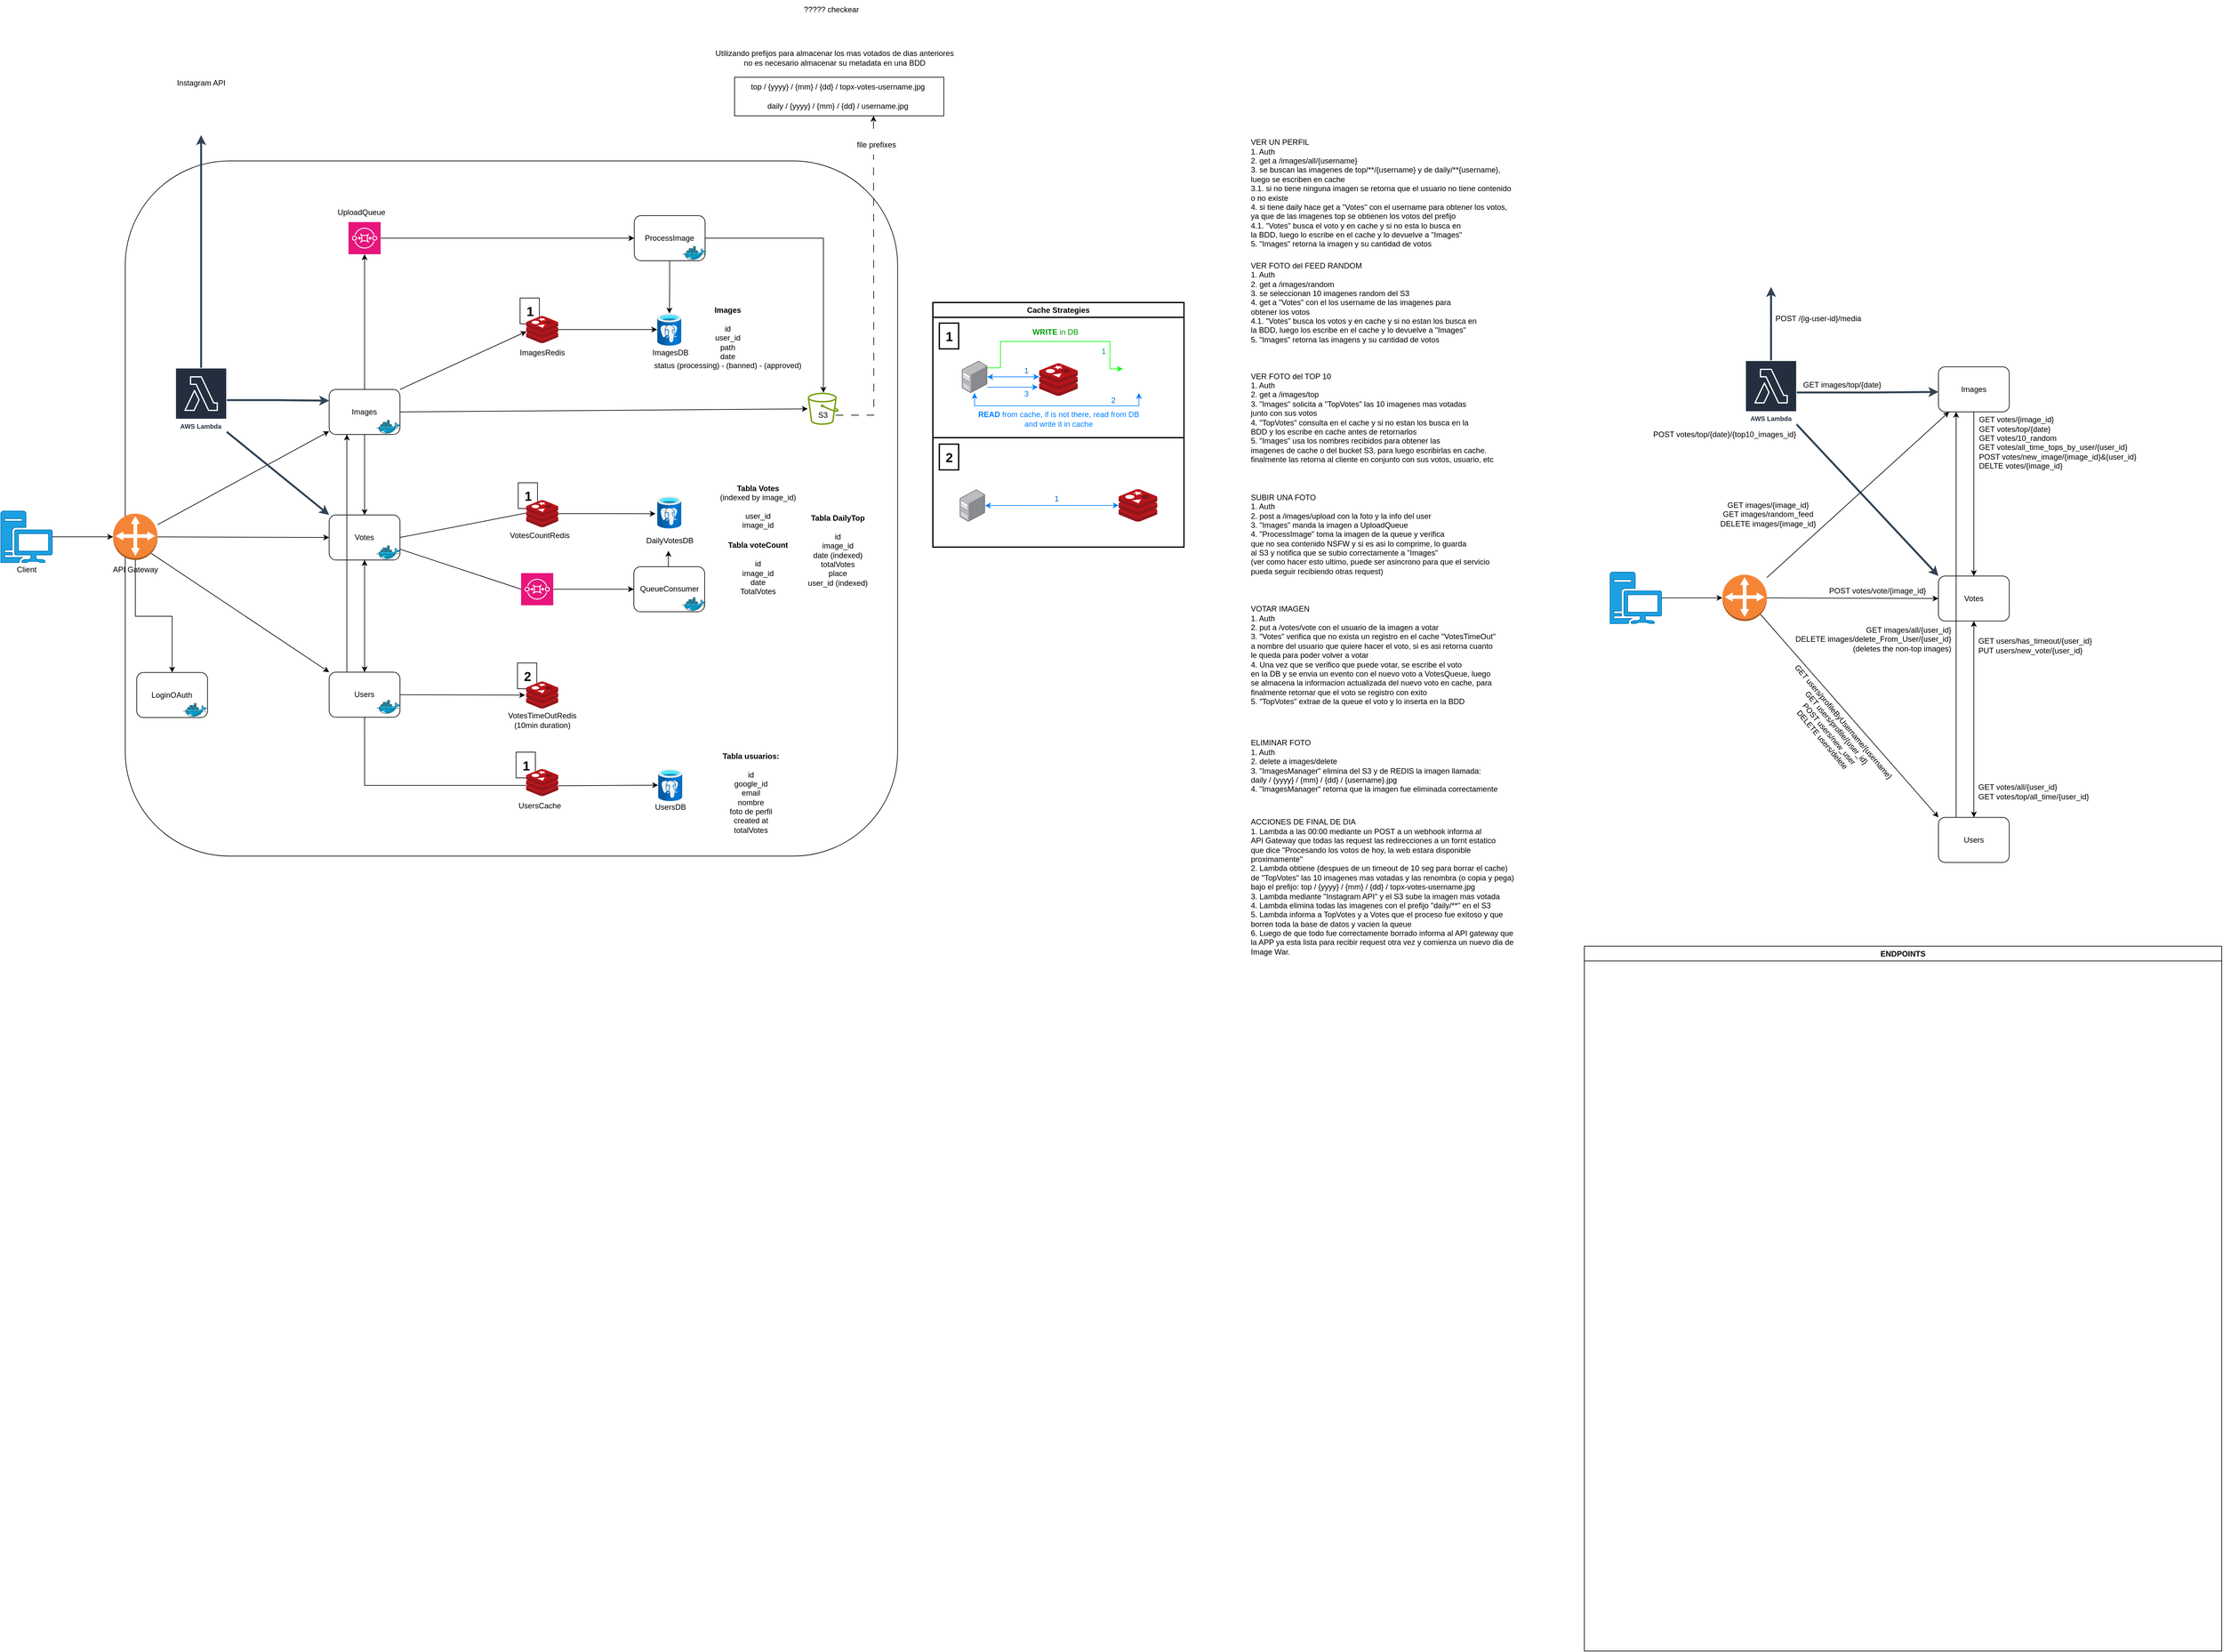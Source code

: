 <mxfile version="24.4.8" type="device">
  <diagram name="Page-1" id="ggSMP1JoKQovZguKXl3D">
    <mxGraphModel dx="819" dy="-4" grid="1" gridSize="10" guides="1" tooltips="1" connect="1" arrows="1" fold="1" page="1" pageScale="1" pageWidth="850" pageHeight="1100" math="0" shadow="0">
      <root>
        <mxCell id="0" />
        <mxCell id="1" parent="0" />
        <mxCell id="98j4bOGvcd0N3YnuUDQp-73" style="rounded=0;orthogonalLoop=1;jettySize=auto;html=1;entryX=0;entryY=0;entryDx=0;entryDy=0;exitX=0.983;exitY=0.984;exitDx=0;exitDy=0;exitPerimeter=0;strokeWidth=3;fillColor=#647687;strokeColor=#314354;" edge="1" parent="1" source="98j4bOGvcd0N3YnuUDQp-74" target="98j4bOGvcd0N3YnuUDQp-57">
          <mxGeometry relative="1" as="geometry">
            <mxPoint x="3220" y="1995.92" as="targetPoint" />
          </mxGeometry>
        </mxCell>
        <mxCell id="07_yBgt8VmV_d8LY8eXb-182" value="" style="rounded=1;whiteSpace=wrap;html=1;fillColor=none;" parent="1" vertex="1">
          <mxGeometry x="403.54" y="1460" width="1199.72" height="1080" as="geometry" />
        </mxCell>
        <mxCell id="07_yBgt8VmV_d8LY8eXb-349" value="" style="rounded=0;whiteSpace=wrap;html=1;fillColor=none;" parent="1" vertex="1">
          <mxGeometry x="1350" y="1330" width="325" height="60" as="geometry" />
        </mxCell>
        <mxCell id="BmIA7eFD9GzglaFPHy65-6" value="SUBIR UNA FOTO&lt;div&gt;1. Auth&lt;/div&gt;&lt;div&gt;2. post a /images/upload con la foto y la info del user&lt;/div&gt;&lt;div&gt;3. &quot;Images&quot; manda la imagen a UploadQueue&lt;/div&gt;&lt;div&gt;4. &quot;ProcessImage&quot; toma la imagen de la queue y verifica&lt;/div&gt;&lt;div&gt;que no sea contenido NSFW y si es asi lo comprime, lo guarda&lt;/div&gt;&lt;div&gt;al S3 y notifica que se subio correctamente a &quot;Images&quot;&lt;/div&gt;&lt;div&gt;(ver como hacer esto ultimo, puede ser asincrono para que el servicio&lt;/div&gt;&lt;div&gt;pueda seguir recibiendo otras request)&lt;/div&gt;" style="text;html=1;align=left;verticalAlign=middle;resizable=0;points=[];autosize=1;strokeColor=none;fillColor=none;" parent="1" vertex="1">
          <mxGeometry x="2150" y="1970" width="390" height="140" as="geometry" />
        </mxCell>
        <mxCell id="BmIA7eFD9GzglaFPHy65-7" value="VER FOTO del TOP 10&lt;div&gt;1. Auth&lt;/div&gt;&lt;div&gt;2. get a /images/top&lt;/div&gt;&lt;div&gt;3. &quot;Images&quot; solicita a &quot;TopVotes&quot; las 10&amp;nbsp;&lt;span style=&quot;background-color: initial;&quot;&gt;imagenes mas&amp;nbsp;&lt;/span&gt;&lt;span style=&quot;background-color: initial;&quot;&gt;votadas&lt;/span&gt;&lt;/div&gt;&lt;div&gt;&lt;span style=&quot;background-color: initial;&quot;&gt;junto con sus votos&lt;/span&gt;&lt;/div&gt;&lt;div&gt;4. &quot;TopVotes&quot; consulta en el cache y si no estan los busca en la&lt;/div&gt;&lt;div&gt;&lt;span style=&quot;background-color: initial;&quot;&gt;BDD y los escribe en cache antes de retornarlos&lt;/span&gt;&lt;/div&gt;&lt;div&gt;&lt;span style=&quot;background-color: initial;&quot;&gt;5. &quot;Images&quot; usa los nombres recibidos para obtener las&lt;/span&gt;&lt;/div&gt;&lt;div&gt;imagenes de cache o del bucket S3, para luego escribirlas en cache.&lt;/div&gt;&lt;div&gt;finalmente las retorna al&amp;nbsp;&lt;span style=&quot;background-color: initial;&quot;&gt;cliente en conjunto con sus votos, usuario, etc&lt;/span&gt;&lt;/div&gt;" style="text;html=1;align=left;verticalAlign=middle;resizable=0;points=[];autosize=1;strokeColor=none;fillColor=none;" parent="1" vertex="1">
          <mxGeometry x="2150" y="1778.66" width="400" height="160" as="geometry" />
        </mxCell>
        <mxCell id="BmIA7eFD9GzglaFPHy65-12" value="ELIMINAR FOTO&lt;div&gt;1. Auth&lt;/div&gt;&lt;div&gt;2. delete a images/delete&lt;/div&gt;&lt;div&gt;3. &quot;ImagesManager&quot; elimina del S3 y de REDIS la imagen llamada:&lt;/div&gt;&lt;div&gt;daily / {yyyy} / {mm} / {dd} / {username}.jpg&lt;/div&gt;&lt;div&gt;4. &quot;ImagesManager&quot; retorna que la imagen fue eliminada correctamente&lt;/div&gt;" style="text;html=1;align=left;verticalAlign=middle;resizable=0;points=[];autosize=1;strokeColor=none;fillColor=none;" parent="1" vertex="1">
          <mxGeometry x="2150" y="2350" width="410" height="100" as="geometry" />
        </mxCell>
        <mxCell id="BmIA7eFD9GzglaFPHy65-13" value="ACCIONES DE FINAL DE DIA&lt;div&gt;&lt;div&gt;1. Lambda a las 00:00 mediante un POST a un webhook informa al&amp;nbsp;&lt;/div&gt;&lt;div&gt;API Gateway&amp;nbsp;&lt;span style=&quot;background-color: initial;&quot;&gt;que todas las request las redirecciones a un fornt estatico&amp;nbsp;&lt;/span&gt;&lt;/div&gt;&lt;div&gt;&lt;span style=&quot;background-color: initial;&quot;&gt;que dice&amp;nbsp;&lt;/span&gt;&lt;span style=&quot;background-color: initial;&quot;&gt;&quot;Procesando los votos de hoy, la web estara disponible&amp;nbsp;&lt;/span&gt;&lt;/div&gt;&lt;div&gt;&lt;span style=&quot;background-color: initial;&quot;&gt;proximamente&quot;&amp;nbsp;&lt;/span&gt;&lt;/div&gt;&lt;/div&gt;&lt;div&gt;2. Lambda obtiene (despues de un timeout de 10 seg para borrar el cache)&amp;nbsp;&lt;/div&gt;&lt;div&gt;de &quot;TopVotes&quot; las 10 imagenes mas votadas y las renombra (o copia y pega)&lt;/div&gt;&lt;div&gt;bajo el prefijo:&amp;nbsp;&lt;span style=&quot;text-align: center; background-color: initial;&quot;&gt;top / {yyyy} / {mm} / {dd} / topx-votes-username.jpg&lt;/span&gt;&lt;/div&gt;&lt;div&gt;&lt;span style=&quot;text-align: center; background-color: initial;&quot;&gt;3. Lambda mediante &quot;Instagram API&quot; y el S3 sube la imagen mas votada&lt;/span&gt;&lt;/div&gt;&lt;div&gt;&lt;span style=&quot;text-align: center; background-color: initial;&quot;&gt;4. Lambda elimina todas las imagenes con el prefijo &quot;daily/**&quot; en el S3&lt;/span&gt;&lt;/div&gt;&lt;div&gt;&lt;span style=&quot;text-align: center; background-color: initial;&quot;&gt;5. Lambda informa a TopVotes y a Votes que el proceso fue exitoso y que&amp;nbsp;&lt;/span&gt;&lt;/div&gt;&lt;div&gt;&lt;span style=&quot;text-align: center; background-color: initial;&quot;&gt;borren&amp;nbsp;&lt;/span&gt;&lt;span style=&quot;background-color: initial; text-align: center;&quot;&gt;toda la base de datos y vacien la queue&lt;/span&gt;&lt;/div&gt;&lt;div&gt;6. Luego de que todo fue correctamente borrado informa al API gateway que&amp;nbsp;&lt;/div&gt;&lt;div&gt;la APP ya esta lista para recibir request&amp;nbsp;&lt;span style=&quot;background-color: initial;&quot;&gt;otra vez y comienza un nuevo dia de&amp;nbsp;&lt;/span&gt;&lt;/div&gt;&lt;div&gt;&lt;span style=&quot;background-color: initial;&quot;&gt;Image War.&lt;/span&gt;&lt;/div&gt;&lt;div&gt;&lt;div&gt;&lt;br&gt;&lt;/div&gt;&lt;/div&gt;" style="text;html=1;align=left;verticalAlign=middle;resizable=0;points=[];autosize=1;strokeColor=none;fillColor=none;" parent="1" vertex="1">
          <mxGeometry x="2150" y="2475" width="430" height="240" as="geometry" />
        </mxCell>
        <mxCell id="BmIA7eFD9GzglaFPHy65-14" value="VOTAR IMAGEN&lt;div&gt;1. Auth&lt;/div&gt;&lt;div&gt;2. put a /votes/vote con el usuario de la imagen a votar&lt;/div&gt;&lt;div&gt;3. &quot;Votes&quot; verifica que no exista un registro&amp;nbsp;&lt;span style=&quot;background-color: initial;&quot;&gt;en el cache &quot;VotesTimeOut&quot;&amp;nbsp;&lt;/span&gt;&lt;/div&gt;&lt;div&gt;&lt;span style=&quot;background-color: initial;&quot;&gt;a nombre del usuario que&amp;nbsp;&lt;/span&gt;&lt;span style=&quot;background-color: initial;&quot;&gt;quiere hacer el voto, si es asi retorna cuanto&amp;nbsp;&lt;/span&gt;&lt;/div&gt;&lt;div&gt;&lt;span style=&quot;background-color: initial;&quot;&gt;le queda&amp;nbsp;&lt;/span&gt;&lt;span style=&quot;background-color: initial;&quot;&gt;para poder volver a votar&lt;/span&gt;&lt;/div&gt;&lt;div&gt;4. Una vez que se verifico que puede votar, se escribe el voto&lt;/div&gt;&lt;div&gt;en la DB y se envia un evento con el nuevo voto a VotesQueue, luego&amp;nbsp;&lt;/div&gt;&lt;div&gt;se almacena la informacion actualizada del nuevo voto en cache, para&amp;nbsp;&lt;/div&gt;&lt;div&gt;&lt;span style=&quot;background-color: initial;&quot;&gt;finalmente retornar que el voto se registro con exito&lt;/span&gt;&lt;/div&gt;&lt;div&gt;5. &quot;TopVotes&quot; extrae de la queue el voto y lo inserta en la BDD&lt;/div&gt;&lt;div&gt;&lt;br&gt;&lt;/div&gt;" style="text;html=1;align=left;verticalAlign=middle;resizable=0;points=[];autosize=1;strokeColor=none;fillColor=none;" parent="1" vertex="1">
          <mxGeometry x="2150" y="2140" width="410" height="190" as="geometry" />
        </mxCell>
        <mxCell id="07_yBgt8VmV_d8LY8eXb-183" value="" style="sketch=0;aspect=fixed;pointerEvents=1;shadow=0;dashed=0;html=1;strokeColor=#006EAF;labelPosition=center;verticalLabelPosition=bottom;verticalAlign=top;align=center;fillColor=#1ba1e2;shape=mxgraph.mscae.enterprise.workstation_client;fontColor=#ffffff;" parent="1" vertex="1">
          <mxGeometry x="210.28" y="2004" width="80" height="80" as="geometry" />
        </mxCell>
        <mxCell id="07_yBgt8VmV_d8LY8eXb-185" style="rounded=0;orthogonalLoop=1;jettySize=auto;html=1;entryX=0;entryY=0.5;entryDx=0;entryDy=0;" parent="1" source="07_yBgt8VmV_d8LY8eXb-244" target="07_yBgt8VmV_d8LY8eXb-217" edge="1">
          <mxGeometry relative="1" as="geometry" />
        </mxCell>
        <mxCell id="07_yBgt8VmV_d8LY8eXb-187" value="API Gateway" style="text;html=1;align=center;verticalAlign=middle;resizable=0;points=[];autosize=1;strokeColor=none;fillColor=none;" parent="1" vertex="1">
          <mxGeometry x="374.24" y="2080" width="90" height="30" as="geometry" />
        </mxCell>
        <mxCell id="07_yBgt8VmV_d8LY8eXb-188" style="edgeStyle=orthogonalEdgeStyle;rounded=0;orthogonalLoop=1;jettySize=auto;html=1;entryX=0;entryY=0.5;entryDx=0;entryDy=0;entryPerimeter=0;" parent="1" source="07_yBgt8VmV_d8LY8eXb-183" target="07_yBgt8VmV_d8LY8eXb-244" edge="1">
          <mxGeometry relative="1" as="geometry" />
        </mxCell>
        <mxCell id="07_yBgt8VmV_d8LY8eXb-189" style="edgeStyle=none;rounded=0;orthogonalLoop=1;jettySize=auto;html=1;exitX=1;exitY=0.5;exitDx=0;exitDy=0;exitPerimeter=0;entryX=0;entryY=0.5;entryDx=0;entryDy=0;" parent="1" source="07_yBgt8VmV_d8LY8eXb-205" target="07_yBgt8VmV_d8LY8eXb-211" edge="1">
          <mxGeometry relative="1" as="geometry">
            <mxPoint x="947.28" y="1705" as="targetPoint" />
            <mxPoint x="858.852" y="1680" as="sourcePoint" />
          </mxGeometry>
        </mxCell>
        <mxCell id="07_yBgt8VmV_d8LY8eXb-190" style="edgeStyle=none;rounded=0;orthogonalLoop=1;jettySize=auto;html=1;exitX=0.5;exitY=0;exitDx=0;exitDy=0;entryX=0.5;entryY=1;entryDx=0;entryDy=0;entryPerimeter=0;" parent="1" source="07_yBgt8VmV_d8LY8eXb-219" edge="1" target="07_yBgt8VmV_d8LY8eXb-205">
          <mxGeometry relative="1" as="geometry">
            <mxPoint x="775.56" y="1730" as="targetPoint" />
            <mxPoint x="775.56" y="1800" as="sourcePoint" />
          </mxGeometry>
        </mxCell>
        <mxCell id="07_yBgt8VmV_d8LY8eXb-191" value="" style="sketch=0;outlineConnect=0;fontColor=#232F3E;gradientColor=none;fillColor=#7AA116;strokeColor=none;dashed=0;verticalLabelPosition=bottom;verticalAlign=top;align=center;html=1;fontSize=12;fontStyle=0;aspect=fixed;pointerEvents=1;shape=mxgraph.aws4.bucket;strokeWidth=3;" parent="1" vertex="1">
          <mxGeometry x="1463.61" y="1820" width="48.08" height="50" as="geometry" />
        </mxCell>
        <mxCell id="07_yBgt8VmV_d8LY8eXb-339" style="edgeStyle=orthogonalEdgeStyle;rounded=0;orthogonalLoop=1;jettySize=auto;html=1;dashed=1;dashPattern=12 12;" parent="1" source="07_yBgt8VmV_d8LY8eXb-192" edge="1">
          <mxGeometry relative="1" as="geometry">
            <mxPoint x="1565.8" y="1390" as="targetPoint" />
          </mxGeometry>
        </mxCell>
        <mxCell id="07_yBgt8VmV_d8LY8eXb-192" value="S3" style="text;html=1;align=center;verticalAlign=middle;resizable=0;points=[];autosize=1;strokeColor=none;fillColor=none;" parent="1" vertex="1">
          <mxGeometry x="1467.12" y="1840" width="40" height="30" as="geometry" />
        </mxCell>
        <mxCell id="07_yBgt8VmV_d8LY8eXb-193" value="DailyVotesDB" style="text;html=1;align=center;verticalAlign=middle;resizable=0;points=[];autosize=1;strokeColor=none;fillColor=none;" parent="1" vertex="1">
          <mxGeometry x="1198.53" y="2035" width="100" height="30" as="geometry" />
        </mxCell>
        <mxCell id="07_yBgt8VmV_d8LY8eXb-194" style="rounded=0;orthogonalLoop=1;jettySize=auto;html=1;entryX=-0.004;entryY=0.48;entryDx=0;entryDy=0;entryPerimeter=0;exitX=1;exitY=0.5;exitDx=0;exitDy=0;endArrow=none;endFill=0;" parent="1" source="07_yBgt8VmV_d8LY8eXb-217" target="07_yBgt8VmV_d8LY8eXb-204" edge="1">
          <mxGeometry relative="1" as="geometry">
            <mxPoint x="907.28" y="2100" as="targetPoint" />
            <mxPoint x="862.28" y="2055.365" as="sourcePoint" />
          </mxGeometry>
        </mxCell>
        <mxCell id="07_yBgt8VmV_d8LY8eXb-196" value="Client" style="text;html=1;align=center;verticalAlign=middle;resizable=0;points=[];autosize=1;strokeColor=none;fillColor=none;" parent="1" vertex="1">
          <mxGeometry x="225.28" y="2080" width="50" height="30" as="geometry" />
        </mxCell>
        <mxCell id="07_yBgt8VmV_d8LY8eXb-197" style="edgeStyle=orthogonalEdgeStyle;rounded=0;orthogonalLoop=1;jettySize=auto;html=1;exitX=1;exitY=0.5;exitDx=0;exitDy=0;" parent="1" target="07_yBgt8VmV_d8LY8eXb-191" edge="1" source="07_yBgt8VmV_d8LY8eXb-211">
          <mxGeometry relative="1" as="geometry">
            <mxPoint x="1056.72" y="1705" as="sourcePoint" />
            <Array as="points">
              <mxPoint x="1488" y="1580" />
            </Array>
          </mxGeometry>
        </mxCell>
        <mxCell id="07_yBgt8VmV_d8LY8eXb-198" style="edgeStyle=none;rounded=0;orthogonalLoop=1;jettySize=auto;html=1;exitX=0.5;exitY=1;exitDx=0;exitDy=0;entryX=0.5;entryY=0;entryDx=0;entryDy=0;startArrow=none;startFill=0;endArrow=classic;endFill=1;" parent="1" source="07_yBgt8VmV_d8LY8eXb-219" target="07_yBgt8VmV_d8LY8eXb-217" edge="1">
          <mxGeometry relative="1" as="geometry">
            <mxPoint x="775.373" y="1991" as="sourcePoint" />
            <mxPoint x="775.22" y="2021" as="targetPoint" />
          </mxGeometry>
        </mxCell>
        <mxCell id="07_yBgt8VmV_d8LY8eXb-199" style="edgeStyle=none;rounded=0;orthogonalLoop=1;jettySize=auto;html=1;" parent="1" source="07_yBgt8VmV_d8LY8eXb-244" target="07_yBgt8VmV_d8LY8eXb-219" edge="1">
          <mxGeometry relative="1" as="geometry">
            <mxPoint x="680.28" y="1955" as="targetPoint" />
            <mxPoint x="300.28" y="2110" as="sourcePoint" />
          </mxGeometry>
        </mxCell>
        <mxCell id="07_yBgt8VmV_d8LY8eXb-200" style="rounded=0;orthogonalLoop=1;jettySize=auto;html=1;exitX=1;exitY=0.5;exitDx=0;exitDy=0;" parent="1" source="07_yBgt8VmV_d8LY8eXb-219" target="07_yBgt8VmV_d8LY8eXb-191" edge="1">
          <mxGeometry relative="1" as="geometry">
            <mxPoint x="1100" y="1845" as="sourcePoint" />
          </mxGeometry>
        </mxCell>
        <mxCell id="07_yBgt8VmV_d8LY8eXb-203" style="edgeStyle=orthogonalEdgeStyle;rounded=0;orthogonalLoop=1;jettySize=auto;html=1;entryX=-0.067;entryY=0.542;entryDx=0;entryDy=0;entryPerimeter=0;" parent="1" source="07_yBgt8VmV_d8LY8eXb-204" target="07_yBgt8VmV_d8LY8eXb-206" edge="1">
          <mxGeometry relative="1" as="geometry">
            <mxPoint x="1077.28" y="2058" as="targetPoint" />
          </mxGeometry>
        </mxCell>
        <mxCell id="07_yBgt8VmV_d8LY8eXb-205" value="" style="points=[[0,0,0],[0.25,0,0],[0.5,0,0],[0.75,0,0],[1,0,0],[0,1,0],[0.25,1,0],[0.5,1,0],[0.75,1,0],[1,1,0],[0,0.25,0],[0,0.5,0],[0,0.75,0],[1,0.25,0],[1,0.5,0],[1,0.75,0]];outlineConnect=0;fontColor=#232F3E;fillColor=#E7157B;strokeColor=#ffffff;dashed=0;verticalLabelPosition=bottom;verticalAlign=top;align=center;html=1;fontSize=12;fontStyle=0;aspect=fixed;shape=mxgraph.aws4.resourceIcon;resIcon=mxgraph.aws4.sqs;perimeter=rectanglePerimeter;gradientColor=none;fillStyle=auto;labelPadding=0;" parent="1" vertex="1">
          <mxGeometry x="750.28" y="1555" width="50" height="50" as="geometry" />
        </mxCell>
        <mxCell id="07_yBgt8VmV_d8LY8eXb-206" value="" style="image;aspect=fixed;html=1;points=[];align=center;fontSize=12;image=img/lib/azure2/databases/Azure_Database_PostgreSQL_Server.svg;" parent="1" vertex="1">
          <mxGeometry x="1229.78" y="1981" width="37.5" height="50" as="geometry" />
        </mxCell>
        <mxCell id="07_yBgt8VmV_d8LY8eXb-209" value="LoginOAuth" style="rounded=1;whiteSpace=wrap;html=1;verticalAlign=middle;horizontal=1;fontSize=12;labelPosition=center;verticalLabelPosition=middle;align=center;" parent="1" vertex="1">
          <mxGeometry x="421.38" y="2254.77" width="110" height="70" as="geometry" />
        </mxCell>
        <mxCell id="07_yBgt8VmV_d8LY8eXb-210" value="" style="image;sketch=0;aspect=fixed;html=1;points=[];align=center;fontSize=12;image=img/lib/mscae/Docker.svg;clipPath=inset(0% 0% 28.57% 0%);" parent="1" vertex="1">
          <mxGeometry x="492.48" y="2302.09" width="37.8" height="22.68" as="geometry" />
        </mxCell>
        <mxCell id="07_yBgt8VmV_d8LY8eXb-211" value="ProcessImage" style="rounded=1;whiteSpace=wrap;html=1;verticalAlign=middle;horizontal=1;fontSize=12;labelPosition=center;verticalLabelPosition=middle;align=center;" parent="1" vertex="1">
          <mxGeometry x="1194.22" y="1545" width="110" height="70" as="geometry" />
        </mxCell>
        <mxCell id="07_yBgt8VmV_d8LY8eXb-212" value="" style="image;sketch=0;aspect=fixed;html=1;points=[];align=center;fontSize=12;image=img/lib/mscae/Docker.svg;clipPath=inset(0% 0% 28.57% 0%);" parent="1" vertex="1">
          <mxGeometry x="1267.97" y="1592.32" width="37.8" height="22.68" as="geometry" />
        </mxCell>
        <mxCell id="07_yBgt8VmV_d8LY8eXb-213" style="edgeStyle=orthogonalEdgeStyle;rounded=0;orthogonalLoop=1;jettySize=auto;html=1;strokeWidth=3;entryX=0.5;entryY=1;entryDx=0;entryDy=0;fillColor=#647687;strokeColor=#314354;" parent="1" source="07_yBgt8VmV_d8LY8eXb-230" target="07_yBgt8VmV_d8LY8eXb-214" edge="1">
          <mxGeometry relative="1" as="geometry">
            <mxPoint x="775.59" y="2238" as="sourcePoint" />
          </mxGeometry>
        </mxCell>
        <mxCell id="07_yBgt8VmV_d8LY8eXb-214" value="" style="shape=image;verticalLabelPosition=bottom;labelBackgroundColor=default;verticalAlign=top;aspect=fixed;imageAspect=0;image=https://i.pinimg.com/736x/24/37/73/2437730f7e3a5705e205e67fa2cd1020.jpg;clipPath=inset(0% 15.33% 0% 15.33% round 49%);" parent="1" vertex="1">
          <mxGeometry x="488.49" y="1353.9" width="65.78" height="66.1" as="geometry" />
        </mxCell>
        <mxCell id="07_yBgt8VmV_d8LY8eXb-215" value="Instagram API" style="text;html=1;align=center;verticalAlign=middle;resizable=0;points=[];autosize=1;strokeColor=none;fillColor=none;" parent="1" vertex="1">
          <mxGeometry x="471.38" y="1323.9" width="100" height="30" as="geometry" />
        </mxCell>
        <mxCell id="07_yBgt8VmV_d8LY8eXb-216" style="edgeStyle=none;rounded=0;orthogonalLoop=1;jettySize=auto;html=1;endArrow=none;endFill=0;entryX=0;entryY=0.5;entryDx=0;entryDy=0;entryPerimeter=0;" parent="1" source="07_yBgt8VmV_d8LY8eXb-217" target="07_yBgt8VmV_d8LY8eXb-406" edge="1">
          <mxGeometry relative="1" as="geometry">
            <mxPoint x="775.506" y="2150" as="targetPoint" />
          </mxGeometry>
        </mxCell>
        <mxCell id="YyMMzRwWE6KUuYZapjVW-213" style="edgeStyle=orthogonalEdgeStyle;rounded=0;orthogonalLoop=1;jettySize=auto;html=1;exitX=0.5;exitY=1;exitDx=0;exitDy=0;entryX=0.5;entryY=0;entryDx=0;entryDy=0;startArrow=classic;startFill=1;" parent="1" source="07_yBgt8VmV_d8LY8eXb-217" target="07_yBgt8VmV_d8LY8eXb-232" edge="1">
          <mxGeometry relative="1" as="geometry" />
        </mxCell>
        <mxCell id="07_yBgt8VmV_d8LY8eXb-217" value="Votes" style="rounded=1;whiteSpace=wrap;html=1;verticalAlign=middle;horizontal=1;fontSize=12;labelPosition=center;verticalLabelPosition=middle;align=center;" parent="1" vertex="1">
          <mxGeometry x="720.28" y="2010" width="110" height="70" as="geometry" />
        </mxCell>
        <mxCell id="07_yBgt8VmV_d8LY8eXb-218" value="" style="image;sketch=0;aspect=fixed;html=1;points=[];align=center;fontSize=12;image=img/lib/mscae/Docker.svg;clipPath=inset(0% 0% 28.57% 0%);" parent="1" vertex="1">
          <mxGeometry x="792.48" y="2057.32" width="37.8" height="22.68" as="geometry" />
        </mxCell>
        <mxCell id="98j4bOGvcd0N3YnuUDQp-34" style="edgeStyle=orthogonalEdgeStyle;rounded=0;orthogonalLoop=1;jettySize=auto;html=1;exitX=0.25;exitY=1;exitDx=0;exitDy=0;entryX=0.25;entryY=0;entryDx=0;entryDy=0;startArrow=classic;startFill=1;curved=1;endArrow=none;endFill=0;" edge="1" parent="1" source="07_yBgt8VmV_d8LY8eXb-219" target="07_yBgt8VmV_d8LY8eXb-232">
          <mxGeometry relative="1" as="geometry">
            <Array as="points">
              <mxPoint x="748" y="1980" />
              <mxPoint x="748" y="1980" />
            </Array>
          </mxGeometry>
        </mxCell>
        <mxCell id="07_yBgt8VmV_d8LY8eXb-219" value="Images" style="rounded=1;whiteSpace=wrap;html=1;verticalAlign=middle;horizontal=1;fontSize=12;labelPosition=center;verticalLabelPosition=middle;align=center;" parent="1" vertex="1">
          <mxGeometry x="720.28" y="1815" width="110" height="70" as="geometry" />
        </mxCell>
        <mxCell id="07_yBgt8VmV_d8LY8eXb-220" value="" style="image;sketch=0;aspect=fixed;html=1;points=[];align=center;fontSize=12;image=img/lib/mscae/Docker.svg;clipPath=inset(0% 0% 28.57% 0%);" parent="1" vertex="1">
          <mxGeometry x="792.48" y="1862.32" width="37.8" height="22.68" as="geometry" />
        </mxCell>
        <mxCell id="07_yBgt8VmV_d8LY8eXb-221" value="" style="shape=image;verticalLabelPosition=bottom;labelBackgroundColor=default;verticalAlign=top;aspect=fixed;imageAspect=0;image=https://images.ctfassets.net/o7xu9whrs0u9/3uG091zmEoX1cjHjQbPocD/ff3ec81b68d2c338fee0384c8ee37ca2/zipkin-logo.jpg;clipPath=inset(21.67% 28.33% 35.33% 29.67% round 49%);" parent="1" vertex="1">
          <mxGeometry x="403.54" y="2432.27" width="60.7" height="62.15" as="geometry" />
        </mxCell>
        <mxCell id="07_yBgt8VmV_d8LY8eXb-222" value="" style="shape=image;verticalLabelPosition=bottom;labelBackgroundColor=default;verticalAlign=top;aspect=fixed;imageAspect=0;image=https://dvoconsult.com/wp-content/uploads/2019/05/kubernetes-1024x536.jpg;clipPath=inset(9.24% 26.33% 3.5% 25.67% round 44%);" parent="1" vertex="1">
          <mxGeometry x="453.74" y="2480" width="63.07" height="60" as="geometry" />
        </mxCell>
        <mxCell id="07_yBgt8VmV_d8LY8eXb-223" value="&lt;div&gt;VotesCountRedis&lt;/div&gt;" style="text;html=1;align=center;verticalAlign=middle;resizable=0;points=[];autosize=1;strokeColor=none;fillColor=none;" parent="1" vertex="1">
          <mxGeometry x="987.28" y="2027.32" width="120" height="30" as="geometry" />
        </mxCell>
        <mxCell id="07_yBgt8VmV_d8LY8eXb-224" value="ImagesRedis" style="text;html=1;align=center;verticalAlign=middle;resizable=0;points=[];autosize=1;strokeColor=none;fillColor=none;" parent="1" vertex="1">
          <mxGeometry x="1006.16" y="1743.0" width="90" height="30" as="geometry" />
        </mxCell>
        <mxCell id="07_yBgt8VmV_d8LY8eXb-226" value="&lt;div&gt;VotesTimeOutRedis&lt;/div&gt;&lt;div&gt;(10min duration)&lt;/div&gt;" style="text;html=1;align=center;verticalAlign=middle;resizable=0;points=[];autosize=1;strokeColor=none;fillColor=none;" parent="1" vertex="1">
          <mxGeometry x="986.16" y="2308.55" width="130" height="40" as="geometry" />
        </mxCell>
        <mxCell id="07_yBgt8VmV_d8LY8eXb-228" style="rounded=0;orthogonalLoop=1;jettySize=auto;html=1;exitX=1;exitY=0.5;exitDx=0;exitDy=0;entryX=-0.031;entryY=0.504;entryDx=0;entryDy=0;entryPerimeter=0;" parent="1" source="07_yBgt8VmV_d8LY8eXb-232" target="07_yBgt8VmV_d8LY8eXb-225" edge="1">
          <mxGeometry relative="1" as="geometry" />
        </mxCell>
        <mxCell id="98j4bOGvcd0N3YnuUDQp-17" style="rounded=0;orthogonalLoop=1;jettySize=auto;html=1;entryX=0;entryY=0.25;entryDx=0;entryDy=0;strokeWidth=3;edgeStyle=orthogonalEdgeStyle;fillColor=#647687;strokeColor=#314354;" edge="1" parent="1" source="07_yBgt8VmV_d8LY8eXb-230" target="07_yBgt8VmV_d8LY8eXb-219">
          <mxGeometry relative="1" as="geometry" />
        </mxCell>
        <mxCell id="98j4bOGvcd0N3YnuUDQp-48" style="rounded=0;orthogonalLoop=1;jettySize=auto;html=1;entryX=0;entryY=0;entryDx=0;entryDy=0;exitX=0.983;exitY=0.984;exitDx=0;exitDy=0;exitPerimeter=0;strokeWidth=3;fillColor=#647687;strokeColor=#314354;" edge="1" parent="1" source="07_yBgt8VmV_d8LY8eXb-230" target="07_yBgt8VmV_d8LY8eXb-217">
          <mxGeometry relative="1" as="geometry" />
        </mxCell>
        <mxCell id="07_yBgt8VmV_d8LY8eXb-230" value="AWS Lambda" style="sketch=0;outlineConnect=0;fontColor=#232F3E;gradientColor=none;strokeColor=#ffffff;fillColor=#232F3E;dashed=0;verticalLabelPosition=middle;verticalAlign=bottom;align=center;html=1;whiteSpace=wrap;fontSize=10;fontStyle=1;spacing=3;shape=mxgraph.aws4.productIcon;prIcon=mxgraph.aws4.lambda;" parent="1" vertex="1">
          <mxGeometry x="481.38" y="1781.55" width="80" height="100" as="geometry" />
        </mxCell>
        <mxCell id="07_yBgt8VmV_d8LY8eXb-231" style="edgeStyle=orthogonalEdgeStyle;rounded=0;orthogonalLoop=1;jettySize=auto;html=1;exitX=0.5;exitY=1;exitDx=0;exitDy=0;endArrow=none;endFill=0;entryX=0.009;entryY=0.607;entryDx=0;entryDy=0;entryPerimeter=0;" parent="1" source="07_yBgt8VmV_d8LY8eXb-232" target="07_yBgt8VmV_d8LY8eXb-237" edge="1">
          <mxGeometry relative="1" as="geometry" />
        </mxCell>
        <mxCell id="07_yBgt8VmV_d8LY8eXb-232" value="Users" style="rounded=1;whiteSpace=wrap;html=1;verticalAlign=middle;horizontal=1;fontSize=12;labelPosition=center;verticalLabelPosition=middle;align=center;" parent="1" vertex="1">
          <mxGeometry x="720.28" y="2254.27" width="110" height="70" as="geometry" />
        </mxCell>
        <mxCell id="07_yBgt8VmV_d8LY8eXb-233" value="" style="image;aspect=fixed;html=1;points=[];align=center;fontSize=12;image=img/lib/azure2/databases/Azure_Database_PostgreSQL_Server.svg;" parent="1" vertex="1">
          <mxGeometry x="1231.25" y="2404.73" width="37.5" height="50" as="geometry" />
        </mxCell>
        <mxCell id="07_yBgt8VmV_d8LY8eXb-236" style="edgeStyle=none;rounded=0;orthogonalLoop=1;jettySize=auto;html=1;exitX=1.001;exitY=0.621;exitDx=0;exitDy=0;exitPerimeter=0;" parent="1" source="07_yBgt8VmV_d8LY8eXb-237" target="07_yBgt8VmV_d8LY8eXb-233" edge="1">
          <mxGeometry relative="1" as="geometry" />
        </mxCell>
        <mxCell id="07_yBgt8VmV_d8LY8eXb-238" value="UsersCache" style="text;html=1;align=center;verticalAlign=middle;resizable=0;points=[];autosize=1;strokeColor=none;fillColor=none;" parent="1" vertex="1">
          <mxGeometry x="1002.28" y="2446.73" width="90" height="30" as="geometry" />
        </mxCell>
        <mxCell id="07_yBgt8VmV_d8LY8eXb-240" value="" style="image;sketch=0;aspect=fixed;html=1;points=[];align=center;fontSize=12;image=img/lib/mscae/Docker.svg;clipPath=inset(0% 0% 28.57% 0%);" parent="1" vertex="1">
          <mxGeometry x="792.76" y="2297.32" width="37.8" height="22.68" as="geometry" />
        </mxCell>
        <mxCell id="07_yBgt8VmV_d8LY8eXb-241" value="UploadQueue" style="text;html=1;align=center;verticalAlign=middle;resizable=0;points=[];autosize=1;strokeColor=none;fillColor=none;" parent="1" vertex="1">
          <mxGeometry x="720.28" y="1525" width="100" height="30" as="geometry" />
        </mxCell>
        <mxCell id="YyMMzRwWE6KUuYZapjVW-217" style="edgeStyle=orthogonalEdgeStyle;rounded=0;orthogonalLoop=1;jettySize=auto;html=1;exitX=0.5;exitY=1;exitDx=0;exitDy=0;exitPerimeter=0;" parent="1" source="07_yBgt8VmV_d8LY8eXb-244" target="07_yBgt8VmV_d8LY8eXb-209" edge="1">
          <mxGeometry relative="1" as="geometry" />
        </mxCell>
        <mxCell id="98j4bOGvcd0N3YnuUDQp-37" style="rounded=0;orthogonalLoop=1;jettySize=auto;html=1;exitX=0.855;exitY=0.855;exitDx=0;exitDy=0;exitPerimeter=0;entryX=0;entryY=0;entryDx=0;entryDy=0;" edge="1" parent="1" source="07_yBgt8VmV_d8LY8eXb-244" target="07_yBgt8VmV_d8LY8eXb-232">
          <mxGeometry relative="1" as="geometry" />
        </mxCell>
        <mxCell id="07_yBgt8VmV_d8LY8eXb-244" value="" style="outlineConnect=0;dashed=0;verticalLabelPosition=bottom;verticalAlign=top;align=center;html=1;shape=mxgraph.aws3.customer_gateway;fillColor=#F58536;gradientColor=none;" parent="1" vertex="1">
          <mxGeometry x="384.74" y="2008" width="69" height="72" as="geometry" />
        </mxCell>
        <mxCell id="07_yBgt8VmV_d8LY8eXb-246" value="UsersDB&lt;div&gt;&lt;br&gt;&lt;/div&gt;" style="text;html=1;align=center;verticalAlign=middle;resizable=0;points=[];autosize=1;strokeColor=none;fillColor=none;" parent="1" vertex="1">
          <mxGeometry x="1215" y="2450.73" width="70" height="40" as="geometry" />
        </mxCell>
        <mxCell id="07_yBgt8VmV_d8LY8eXb-340" value="daily / {yyyy} / {mm} / {dd} / username.jpg" style="text;html=1;align=center;verticalAlign=middle;resizable=0;points=[];autosize=1;strokeColor=none;fillColor=none;" parent="1" vertex="1">
          <mxGeometry x="1390" y="1360" width="240" height="30" as="geometry" />
        </mxCell>
        <mxCell id="07_yBgt8VmV_d8LY8eXb-341" value="top / {yyyy} / {mm} / {dd} / topx-votes-username.jpg" style="text;html=1;align=center;verticalAlign=middle;resizable=0;points=[];autosize=1;strokeColor=none;fillColor=none;" parent="1" vertex="1">
          <mxGeometry x="1365" y="1330" width="290" height="30" as="geometry" />
        </mxCell>
        <mxCell id="07_yBgt8VmV_d8LY8eXb-347" value="file prefixes" style="text;html=1;align=center;verticalAlign=middle;resizable=0;points=[];autosize=1;strokeColor=none;fillColor=default;" parent="1" vertex="1">
          <mxGeometry x="1530.0" y="1420" width="80" height="30" as="geometry" />
        </mxCell>
        <mxCell id="07_yBgt8VmV_d8LY8eXb-348" value="Utilizando prefijos para almacenar los mas votados de dias anteriores&lt;div&gt;no es necesario almacenar su metadata en una BDD&lt;/div&gt;" style="text;html=1;align=center;verticalAlign=middle;resizable=0;points=[];autosize=1;strokeColor=none;fillColor=none;" parent="1" vertex="1">
          <mxGeometry x="1310" y="1280" width="390" height="40" as="geometry" />
        </mxCell>
        <mxCell id="07_yBgt8VmV_d8LY8eXb-359" value="&lt;b&gt;&lt;font style=&quot;font-size: 20px;&quot;&gt;1&lt;/font&gt;&lt;/b&gt;" style="text;html=1;align=center;verticalAlign=middle;resizable=0;points=[];autosize=1;strokeColor=default;fillColor=none;" parent="1" vertex="1">
          <mxGeometry x="1016.81" y="1673" width="30" height="40" as="geometry" />
        </mxCell>
        <mxCell id="07_yBgt8VmV_d8LY8eXb-363" value="&lt;b&gt;&lt;font style=&quot;font-size: 20px;&quot;&gt;1&lt;/font&gt;&lt;/b&gt;" style="text;html=1;align=center;verticalAlign=middle;resizable=0;points=[];autosize=1;strokeColor=default;fillColor=none;" parent="1" vertex="1">
          <mxGeometry x="1013.9" y="1960.0" width="30" height="40" as="geometry" />
        </mxCell>
        <mxCell id="07_yBgt8VmV_d8LY8eXb-365" style="edgeStyle=orthogonalEdgeStyle;rounded=0;orthogonalLoop=1;jettySize=auto;html=1;strokeColor=#007FFF;startArrow=classic;startFill=1;endArrow=classic;endFill=1;" parent="1" source="07_yBgt8VmV_d8LY8eXb-366" target="07_yBgt8VmV_d8LY8eXb-369" edge="1">
          <mxGeometry relative="1" as="geometry">
            <Array as="points">
              <mxPoint x="1803.08" y="1795.55" />
              <mxPoint x="1803.08" y="1795.55" />
            </Array>
          </mxGeometry>
        </mxCell>
        <mxCell id="07_yBgt8VmV_d8LY8eXb-366" value="" style="image;sketch=0;aspect=fixed;html=1;points=[];align=center;fontSize=12;image=img/lib/mscae/Cache_Redis_Product.svg;" parent="1" vertex="1">
          <mxGeometry x="1823.08" y="1774.55" width="60" height="50.4" as="geometry" />
        </mxCell>
        <mxCell id="07_yBgt8VmV_d8LY8eXb-367" style="edgeStyle=orthogonalEdgeStyle;rounded=0;orthogonalLoop=1;jettySize=auto;html=1;entryX=0;entryY=0.25;entryDx=0;entryDy=0;strokeColor=#00FF00;exitX=0.97;exitY=0.276;exitDx=0;exitDy=0;exitPerimeter=0;" parent="1" source="07_yBgt8VmV_d8LY8eXb-369" target="07_yBgt8VmV_d8LY8eXb-370" edge="1">
          <mxGeometry relative="1" as="geometry">
            <mxPoint x="1743.08" y="1780.55" as="sourcePoint" />
            <Array as="points">
              <mxPoint x="1741.08" y="1781.55" />
              <mxPoint x="1763.08" y="1781.55" />
              <mxPoint x="1763.08" y="1740.55" />
              <mxPoint x="1933.08" y="1740.55" />
              <mxPoint x="1933.08" y="1783.55" />
            </Array>
          </mxGeometry>
        </mxCell>
        <mxCell id="07_yBgt8VmV_d8LY8eXb-368" style="edgeStyle=orthogonalEdgeStyle;rounded=0;orthogonalLoop=1;jettySize=auto;html=1;entryX=0.5;entryY=1;entryDx=0;entryDy=0;strokeColor=#007FFF;startArrow=classic;startFill=1;" parent="1" source="07_yBgt8VmV_d8LY8eXb-369" target="07_yBgt8VmV_d8LY8eXb-370" edge="1">
          <mxGeometry relative="1" as="geometry">
            <Array as="points">
              <mxPoint x="1723.08" y="1840.55" />
              <mxPoint x="1978.08" y="1840.55" />
            </Array>
          </mxGeometry>
        </mxCell>
        <mxCell id="07_yBgt8VmV_d8LY8eXb-370" value="" style="shape=image;html=1;verticalAlign=top;verticalLabelPosition=bottom;labelBackgroundColor=#ffffff;imageAspect=0;aspect=fixed;image=https://cdn2.iconfinder.com/data/icons/whcompare-isometric-web-hosting-servers/50/database-128.png" parent="1" vertex="1">
          <mxGeometry x="1953.08" y="1770.55" width="50" height="50" as="geometry" />
        </mxCell>
        <mxCell id="07_yBgt8VmV_d8LY8eXb-371" value="&lt;b&gt;WRITE&lt;/b&gt; in DB" style="text;html=1;align=center;verticalAlign=middle;resizable=0;points=[];autosize=1;strokeColor=none;fillColor=none;fontColor=#009900;" parent="1" vertex="1">
          <mxGeometry x="1803.08" y="1710.55" width="90" height="30" as="geometry" />
        </mxCell>
        <mxCell id="07_yBgt8VmV_d8LY8eXb-372" style="edgeStyle=orthogonalEdgeStyle;rounded=0;orthogonalLoop=1;jettySize=auto;html=1;entryX=-0.029;entryY=0.733;entryDx=0;entryDy=0;entryPerimeter=0;strokeColor=#007FFF;" parent="1" source="07_yBgt8VmV_d8LY8eXb-369" target="07_yBgt8VmV_d8LY8eXb-366" edge="1">
          <mxGeometry relative="1" as="geometry">
            <Array as="points">
              <mxPoint x="1763.08" y="1811.55" />
              <mxPoint x="1763.08" y="1811.55" />
            </Array>
          </mxGeometry>
        </mxCell>
        <mxCell id="07_yBgt8VmV_d8LY8eXb-373" value="&lt;div&gt;&lt;b&gt;READ&lt;/b&gt; from cache, if is not there, read from DB &lt;br&gt;&lt;/div&gt;&lt;div&gt;and write it in cache&lt;br&gt;&lt;/div&gt;" style="text;html=1;align=center;verticalAlign=middle;resizable=0;points=[];autosize=1;strokeColor=none;fillColor=none;fontColor=#007FFF;" parent="1" vertex="1">
          <mxGeometry x="1718.08" y="1840.55" width="270" height="40" as="geometry" />
        </mxCell>
        <mxCell id="07_yBgt8VmV_d8LY8eXb-374" value="1" style="text;html=1;align=center;verticalAlign=middle;resizable=0;points=[];autosize=1;strokeColor=none;fillColor=none;fontColor=#00994D;" parent="1" vertex="1">
          <mxGeometry x="1908.08" y="1740.55" width="30" height="30" as="geometry" />
        </mxCell>
        <mxCell id="07_yBgt8VmV_d8LY8eXb-375" value="1" style="text;html=1;align=center;verticalAlign=middle;resizable=0;points=[];autosize=1;strokeColor=none;fillColor=none;fontColor=#0066CC;" parent="1" vertex="1">
          <mxGeometry x="1788.08" y="1770.55" width="30" height="30" as="geometry" />
        </mxCell>
        <mxCell id="07_yBgt8VmV_d8LY8eXb-376" value="2" style="text;html=1;align=center;verticalAlign=middle;resizable=0;points=[];autosize=1;strokeColor=none;fillColor=none;fontColor=#0066CC;" parent="1" vertex="1">
          <mxGeometry x="1923.08" y="1816.55" width="30" height="30" as="geometry" />
        </mxCell>
        <mxCell id="07_yBgt8VmV_d8LY8eXb-377" value="3" style="text;html=1;align=center;verticalAlign=middle;resizable=0;points=[];autosize=1;strokeColor=none;fillColor=none;fontColor=#007FFF;" parent="1" vertex="1">
          <mxGeometry x="1788.08" y="1806.55" width="30" height="30" as="geometry" />
        </mxCell>
        <mxCell id="07_yBgt8VmV_d8LY8eXb-369" value="" style="image;points=[];aspect=fixed;html=1;align=center;shadow=0;dashed=0;image=img/lib/allied_telesis/computer_and_terminals/Server_Desktop.svg;" parent="1" vertex="1">
          <mxGeometry x="1703.08" y="1770.55" width="39.44" height="50" as="geometry" />
        </mxCell>
        <mxCell id="07_yBgt8VmV_d8LY8eXb-381" value="Cache Strategies" style="swimlane;whiteSpace=wrap;html=1;strokeWidth=2;" parent="1" vertex="1">
          <mxGeometry x="1658.08" y="1680" width="390" height="380" as="geometry">
            <mxRectangle x="1720" y="1678" width="140" height="30" as="alternateBounds" />
          </mxGeometry>
        </mxCell>
        <mxCell id="07_yBgt8VmV_d8LY8eXb-357" value="&lt;b&gt;&lt;font style=&quot;font-size: 20px;&quot;&gt;1&lt;/font&gt;&lt;/b&gt;" style="text;html=1;align=center;verticalAlign=middle;resizable=0;points=[];autosize=1;strokeColor=default;fillColor=none;strokeWidth=2;" parent="07_yBgt8VmV_d8LY8eXb-381" vertex="1">
          <mxGeometry x="10.0" y="32" width="30" height="40" as="geometry" />
        </mxCell>
        <mxCell id="07_yBgt8VmV_d8LY8eXb-358" value="&lt;b&gt;&lt;font style=&quot;font-size: 20px;&quot;&gt;2&lt;/font&gt;&lt;/b&gt;" style="text;html=1;align=center;verticalAlign=middle;resizable=0;points=[];autosize=1;strokeColor=default;fillColor=none;strokeWidth=2;" parent="07_yBgt8VmV_d8LY8eXb-381" vertex="1">
          <mxGeometry x="10" y="220.0" width="30" height="40" as="geometry" />
        </mxCell>
        <mxCell id="07_yBgt8VmV_d8LY8eXb-382" value="" style="endArrow=none;html=1;rounded=0;curved=1;strokeWidth=2;" parent="07_yBgt8VmV_d8LY8eXb-381" edge="1">
          <mxGeometry width="50" height="50" relative="1" as="geometry">
            <mxPoint y="210" as="sourcePoint" />
            <mxPoint x="390" y="210" as="targetPoint" />
          </mxGeometry>
        </mxCell>
        <mxCell id="07_yBgt8VmV_d8LY8eXb-312" style="edgeStyle=orthogonalEdgeStyle;rounded=0;orthogonalLoop=1;jettySize=auto;html=1;strokeColor=#007FFF;startArrow=classic;startFill=1;endArrow=classic;endFill=1;" parent="07_yBgt8VmV_d8LY8eXb-381" source="07_yBgt8VmV_d8LY8eXb-313" target="07_yBgt8VmV_d8LY8eXb-316" edge="1">
          <mxGeometry relative="1" as="geometry">
            <Array as="points" />
          </mxGeometry>
        </mxCell>
        <mxCell id="07_yBgt8VmV_d8LY8eXb-316" value="" style="image;points=[];aspect=fixed;html=1;align=center;shadow=0;dashed=0;image=img/lib/allied_telesis/computer_and_terminals/Server_Desktop.svg;" parent="07_yBgt8VmV_d8LY8eXb-381" vertex="1">
          <mxGeometry x="41.54" y="290.4" width="39.44" height="50" as="geometry" />
        </mxCell>
        <mxCell id="07_yBgt8VmV_d8LY8eXb-313" value="" style="image;sketch=0;aspect=fixed;html=1;points=[];align=center;fontSize=12;image=img/lib/mscae/Cache_Redis_Product.svg;" parent="07_yBgt8VmV_d8LY8eXb-381" vertex="1">
          <mxGeometry x="288.46" y="290.0" width="60" height="50.4" as="geometry" />
        </mxCell>
        <mxCell id="07_yBgt8VmV_d8LY8eXb-324" value="1" style="text;html=1;align=center;verticalAlign=middle;resizable=0;points=[];autosize=1;strokeColor=none;fillColor=none;fontColor=#0066CC;" parent="07_yBgt8VmV_d8LY8eXb-381" vertex="1">
          <mxGeometry x="176.54" y="290.4" width="30" height="30" as="geometry" />
        </mxCell>
        <mxCell id="98j4bOGvcd0N3YnuUDQp-11" style="edgeStyle=orthogonalEdgeStyle;rounded=0;orthogonalLoop=1;jettySize=auto;html=1;" edge="1" parent="1" source="07_yBgt8VmV_d8LY8eXb-201" target="98j4bOGvcd0N3YnuUDQp-10">
          <mxGeometry relative="1" as="geometry" />
        </mxCell>
        <mxCell id="07_yBgt8VmV_d8LY8eXb-201" value="" style="image;sketch=0;aspect=fixed;html=1;points=[];align=center;fontSize=12;image=img/lib/mscae/Cache_Redis_Product.svg;" parent="1" vertex="1">
          <mxGeometry x="1026.16" y="1701" width="50" height="42" as="geometry" />
        </mxCell>
        <mxCell id="07_yBgt8VmV_d8LY8eXb-204" value="" style="image;sketch=0;aspect=fixed;html=1;points=[];align=center;fontSize=12;image=img/lib/mscae/Cache_Redis_Product.svg;" parent="1" vertex="1">
          <mxGeometry x="1026.18" y="1987" width="50" height="42" as="geometry" />
        </mxCell>
        <mxCell id="07_yBgt8VmV_d8LY8eXb-385" value="VER UN PERFIL&lt;div&gt;1. Auth&lt;/div&gt;&lt;div&gt;2. get a /images/all/{username}&lt;/div&gt;&lt;div&gt;3. se buscan las imagenes de top/**/{username} y de daily/**{username},&amp;nbsp;&lt;/div&gt;&lt;div&gt;luego&amp;nbsp;&lt;span style=&quot;background-color: initial;&quot;&gt;se escriben en cache&lt;/span&gt;&lt;/div&gt;&lt;div&gt;3.1. si no tiene ninguna imagen se retorna que el usuario no tiene contenido&amp;nbsp;&lt;/div&gt;&lt;div&gt;o no existe&lt;/div&gt;&lt;div&gt;4. si tiene daily hace get a &quot;Votes&quot; con el username para obtener los votos,&lt;/div&gt;&lt;div&gt;ya que de las imagenes top se obtienen los votos del prefijo&lt;/div&gt;&lt;div&gt;4.1. &quot;Votes&quot; busca el voto y en cache y si no esta lo busca en&amp;nbsp;&lt;/div&gt;&lt;div&gt;la BDD, luego lo escribe en el cache y lo devuelve a &quot;Images&quot;&lt;/div&gt;&lt;div&gt;5. &quot;Images&quot; retorna la imagen y su cantidad de votos&amp;nbsp;&lt;/div&gt;" style="text;html=1;align=left;verticalAlign=middle;resizable=0;points=[];autosize=1;strokeColor=none;fillColor=none;" parent="1" vertex="1">
          <mxGeometry x="2150" y="1415" width="430" height="190" as="geometry" />
        </mxCell>
        <mxCell id="07_yBgt8VmV_d8LY8eXb-386" value="VER FOTO del FEED RANDOM&lt;div&gt;1. Auth&lt;/div&gt;&lt;div&gt;2. get a /images/random&lt;/div&gt;&lt;div&gt;3. se seleccionan 10 imagenes random del S3&lt;/div&gt;&lt;div&gt;4. get a &quot;Votes&quot; con el los username de las imagenes para&amp;nbsp;&lt;/div&gt;&lt;div&gt;obtener los votos&lt;/div&gt;&lt;div&gt;4.1. &quot;Votes&quot; busca los votos y en cache y si no estan los busca en&amp;nbsp;&lt;/div&gt;&lt;div&gt;la BDD, luego los escribe en el cache y lo devuelve a &quot;Images&quot;&lt;/div&gt;&lt;div&gt;5. &quot;Images&quot; retorna las imagens y su cantidad de votos&amp;nbsp;&lt;/div&gt;" style="text;html=1;align=left;verticalAlign=middle;resizable=0;points=[];autosize=1;strokeColor=none;fillColor=none;" parent="1" vertex="1">
          <mxGeometry x="2150" y="1610" width="380" height="140" as="geometry" />
        </mxCell>
        <mxCell id="YyMMzRwWE6KUuYZapjVW-211" style="edgeStyle=orthogonalEdgeStyle;rounded=0;orthogonalLoop=1;jettySize=auto;html=1;exitX=1;exitY=0.5;exitDx=0;exitDy=0;exitPerimeter=0;entryX=0;entryY=0.5;entryDx=0;entryDy=0;" parent="1" source="07_yBgt8VmV_d8LY8eXb-406" target="YyMMzRwWE6KUuYZapjVW-210" edge="1">
          <mxGeometry relative="1" as="geometry" />
        </mxCell>
        <mxCell id="07_yBgt8VmV_d8LY8eXb-406" value="" style="points=[[0,0,0],[0.25,0,0],[0.5,0,0],[0.75,0,0],[1,0,0],[0,1,0],[0.25,1,0],[0.5,1,0],[0.75,1,0],[1,1,0],[0,0.25,0],[0,0.5,0],[0,0.75,0],[1,0.25,0],[1,0.5,0],[1,0.75,0]];outlineConnect=0;fontColor=#232F3E;fillColor=#E7157B;strokeColor=#ffffff;dashed=0;verticalLabelPosition=bottom;verticalAlign=top;align=center;html=1;fontSize=12;fontStyle=0;aspect=fixed;shape=mxgraph.aws4.resourceIcon;resIcon=mxgraph.aws4.sqs;perimeter=rectanglePerimeter;gradientColor=none;fillStyle=auto;labelPadding=0;" parent="1" vertex="1">
          <mxGeometry x="1018.38" y="2100.38" width="50" height="50" as="geometry" />
        </mxCell>
        <mxCell id="YyMMzRwWE6KUuYZapjVW-100" value="&lt;b&gt;Tabla Votes&lt;/b&gt;&lt;div&gt;(indexed by image_id)&lt;/div&gt;&lt;div&gt;&lt;br&gt;&lt;/div&gt;&lt;div&gt;user_id&lt;/div&gt;&lt;div&gt;image_id&lt;/div&gt;" style="text;html=1;align=center;verticalAlign=middle;resizable=0;points=[];autosize=1;strokeColor=none;fillColor=none;" parent="1" vertex="1">
          <mxGeometry x="1316.32" y="1952.0" width="140" height="90" as="geometry" />
        </mxCell>
        <mxCell id="YyMMzRwWE6KUuYZapjVW-205" value="&lt;b&gt;Tabla voteCount&lt;/b&gt;&lt;div&gt;&lt;span style=&quot;background-color: initial;&quot;&gt;&lt;br&gt;&lt;/span&gt;&lt;/div&gt;&lt;div&gt;&lt;span style=&quot;background-color: initial;&quot;&gt;id&lt;/span&gt;&lt;/div&gt;&lt;div&gt;image_id&lt;/div&gt;&lt;div&gt;date&lt;/div&gt;&lt;div&gt;TotalVotes&lt;/div&gt;" style="text;html=1;align=center;verticalAlign=middle;resizable=0;points=[];autosize=1;strokeColor=none;fillColor=none;" parent="1" vertex="1">
          <mxGeometry x="1326.0" y="2042.7" width="120" height="100" as="geometry" />
        </mxCell>
        <mxCell id="YyMMzRwWE6KUuYZapjVW-210" value="QueueConsumer" style="rounded=1;whiteSpace=wrap;html=1;verticalAlign=middle;horizontal=1;fontSize=12;labelPosition=center;verticalLabelPosition=middle;align=center;" parent="1" vertex="1">
          <mxGeometry x="1193.53" y="2090.38" width="110" height="70" as="geometry" />
        </mxCell>
        <mxCell id="YyMMzRwWE6KUuYZapjVW-212" style="edgeStyle=orthogonalEdgeStyle;rounded=0;orthogonalLoop=1;jettySize=auto;html=1;exitX=0.5;exitY=0;exitDx=0;exitDy=0;entryX=0.487;entryY=1.025;entryDx=0;entryDy=0;entryPerimeter=0;" parent="1" source="YyMMzRwWE6KUuYZapjVW-210" target="07_yBgt8VmV_d8LY8eXb-193" edge="1">
          <mxGeometry relative="1" as="geometry" />
        </mxCell>
        <mxCell id="YyMMzRwWE6KUuYZapjVW-216" value="&lt;b&gt;Tabla usuarios:&lt;/b&gt;&lt;div&gt;&lt;br&gt;&lt;/div&gt;&lt;div&gt;id&lt;/div&gt;&lt;div&gt;google_id&lt;/div&gt;&lt;div&gt;email&lt;/div&gt;&lt;div&gt;nombre&lt;/div&gt;&lt;div&gt;foto de perfil&lt;/div&gt;&lt;div&gt;created at&lt;br&gt;&lt;div&gt;totalVotes&lt;/div&gt;&lt;/div&gt;" style="text;html=1;align=center;verticalAlign=middle;resizable=0;points=[];autosize=1;strokeColor=none;fillColor=none;" parent="1" vertex="1">
          <mxGeometry x="1320" y="2372.27" width="110" height="140" as="geometry" />
        </mxCell>
        <mxCell id="98j4bOGvcd0N3YnuUDQp-7" value="&lt;b&gt;Images&lt;/b&gt;&lt;div&gt;&lt;br&gt;&lt;/div&gt;&lt;div&gt;id&lt;/div&gt;&lt;div&gt;user_id&lt;/div&gt;&lt;div&gt;path&lt;/div&gt;&lt;div&gt;&lt;span style=&quot;background-color: initial;&quot;&gt;date&lt;/span&gt;&lt;br&gt;&lt;/div&gt;&lt;div&gt;status (processing) - (banned) - (approved)&lt;/div&gt;" style="text;html=1;align=center;verticalAlign=middle;resizable=0;points=[];autosize=1;strokeColor=none;fillColor=none;" vertex="1" parent="1">
          <mxGeometry x="1213.61" y="1680" width="250" height="110" as="geometry" />
        </mxCell>
        <mxCell id="98j4bOGvcd0N3YnuUDQp-9" style="rounded=0;orthogonalLoop=1;jettySize=auto;html=1;exitX=1;exitY=0;exitDx=0;exitDy=0;entryX=0.012;entryY=0.571;entryDx=0;entryDy=0;entryPerimeter=0;" edge="1" parent="1" source="07_yBgt8VmV_d8LY8eXb-219" target="07_yBgt8VmV_d8LY8eXb-201">
          <mxGeometry relative="1" as="geometry" />
        </mxCell>
        <mxCell id="98j4bOGvcd0N3YnuUDQp-10" value="" style="image;aspect=fixed;html=1;points=[];align=center;fontSize=12;image=img/lib/azure2/databases/Azure_Database_PostgreSQL_Server.svg;" vertex="1" parent="1">
          <mxGeometry x="1229.78" y="1697" width="37.5" height="50" as="geometry" />
        </mxCell>
        <mxCell id="98j4bOGvcd0N3YnuUDQp-12" value="ImagesDB" style="text;html=1;align=center;verticalAlign=middle;resizable=0;points=[];autosize=1;strokeColor=none;fillColor=none;" vertex="1" parent="1">
          <mxGeometry x="1210" y="1743" width="80" height="30" as="geometry" />
        </mxCell>
        <mxCell id="98j4bOGvcd0N3YnuUDQp-13" style="edgeStyle=orthogonalEdgeStyle;rounded=0;orthogonalLoop=1;jettySize=auto;html=1;exitX=0.5;exitY=1;exitDx=0;exitDy=0;entryX=0.506;entryY=0;entryDx=0;entryDy=0;entryPerimeter=0;" edge="1" parent="1" source="07_yBgt8VmV_d8LY8eXb-211" target="98j4bOGvcd0N3YnuUDQp-10">
          <mxGeometry relative="1" as="geometry" />
        </mxCell>
        <mxCell id="98j4bOGvcd0N3YnuUDQp-19" value="" style="image;sketch=0;aspect=fixed;html=1;points=[];align=center;fontSize=12;image=img/lib/mscae/Docker.svg;clipPath=inset(0% 0% 28.57% 0%);" vertex="1" parent="1">
          <mxGeometry x="1267.5" y="2137.7" width="37.8" height="22.68" as="geometry" />
        </mxCell>
        <mxCell id="98j4bOGvcd0N3YnuUDQp-20" value="&lt;b&gt;&lt;font style=&quot;font-size: 20px;&quot;&gt;1&lt;/font&gt;&lt;/b&gt;" style="text;html=1;align=center;verticalAlign=middle;resizable=0;points=[];autosize=1;strokeColor=default;fillColor=none;" vertex="1" parent="1">
          <mxGeometry x="1010.6" y="2378.5" width="30" height="40" as="geometry" />
        </mxCell>
        <mxCell id="07_yBgt8VmV_d8LY8eXb-237" value="" style="image;sketch=0;aspect=fixed;html=1;points=[];align=center;fontSize=12;image=img/lib/mscae/Cache_Redis_Product.svg;" parent="1" vertex="1">
          <mxGeometry x="1026.16" y="2404.73" width="50" height="42" as="geometry" />
        </mxCell>
        <mxCell id="98j4bOGvcd0N3YnuUDQp-21" value="&lt;b&gt;&lt;font style=&quot;font-size: 20px;&quot;&gt;2&lt;/font&gt;&lt;/b&gt;" style="text;html=1;align=center;verticalAlign=middle;resizable=0;points=[];autosize=1;strokeColor=default;fillColor=none;" vertex="1" parent="1">
          <mxGeometry x="1012.78" y="2240" width="30" height="40" as="geometry" />
        </mxCell>
        <mxCell id="07_yBgt8VmV_d8LY8eXb-225" value="" style="image;sketch=0;aspect=fixed;html=1;points=[];align=center;fontSize=12;image=img/lib/mscae/Cache_Redis_Product.svg;" parent="1" vertex="1">
          <mxGeometry x="1026.16" y="2268.77" width="50" height="42" as="geometry" />
        </mxCell>
        <mxCell id="98j4bOGvcd0N3YnuUDQp-27" value="????? checkear" style="text;html=1;align=center;verticalAlign=middle;resizable=0;points=[];autosize=1;strokeColor=none;fillColor=none;" vertex="1" parent="1">
          <mxGeometry x="1445" y="1210" width="110" height="30" as="geometry" />
        </mxCell>
        <mxCell id="98j4bOGvcd0N3YnuUDQp-43" value="&lt;b&gt;Tabla DailyTop&lt;/b&gt;&lt;div&gt;&lt;br&gt;&lt;/div&gt;&lt;div&gt;id&lt;/div&gt;&lt;div&gt;image_id&lt;/div&gt;&lt;div&gt;date (indexed)&lt;/div&gt;&lt;div&gt;totalVotes&lt;/div&gt;&lt;div&gt;place&lt;/div&gt;&lt;div&gt;user_id (indexed)&lt;/div&gt;" style="text;html=1;align=center;verticalAlign=middle;resizable=0;points=[];autosize=1;strokeColor=none;fillColor=none;" vertex="1" parent="1">
          <mxGeometry x="1450" y="2000.0" width="120" height="130" as="geometry" />
        </mxCell>
        <mxCell id="98j4bOGvcd0N3YnuUDQp-51" value="" style="sketch=0;aspect=fixed;pointerEvents=1;shadow=0;dashed=0;html=1;strokeColor=#006EAF;labelPosition=center;verticalLabelPosition=bottom;verticalAlign=top;align=center;fillColor=#1ba1e2;shape=mxgraph.mscae.enterprise.workstation_client;fontColor=#ffffff;" vertex="1" parent="1">
          <mxGeometry x="2710" y="2098.82" width="80" height="80" as="geometry" />
        </mxCell>
        <mxCell id="98j4bOGvcd0N3YnuUDQp-52" style="rounded=0;orthogonalLoop=1;jettySize=auto;html=1;entryX=0;entryY=0.5;entryDx=0;entryDy=0;" edge="1" parent="1" source="98j4bOGvcd0N3YnuUDQp-62" target="98j4bOGvcd0N3YnuUDQp-57">
          <mxGeometry relative="1" as="geometry" />
        </mxCell>
        <mxCell id="98j4bOGvcd0N3YnuUDQp-53" style="edgeStyle=orthogonalEdgeStyle;rounded=0;orthogonalLoop=1;jettySize=auto;html=1;entryX=0;entryY=0.5;entryDx=0;entryDy=0;entryPerimeter=0;" edge="1" parent="1" source="98j4bOGvcd0N3YnuUDQp-51" target="98j4bOGvcd0N3YnuUDQp-62">
          <mxGeometry relative="1" as="geometry" />
        </mxCell>
        <mxCell id="98j4bOGvcd0N3YnuUDQp-54" style="edgeStyle=none;rounded=0;orthogonalLoop=1;jettySize=auto;html=1;exitX=0.5;exitY=1;exitDx=0;exitDy=0;entryX=0.5;entryY=0;entryDx=0;entryDy=0;startArrow=none;startFill=0;endArrow=classic;endFill=1;" edge="1" parent="1" source="98j4bOGvcd0N3YnuUDQp-59" target="98j4bOGvcd0N3YnuUDQp-57">
          <mxGeometry relative="1" as="geometry">
            <mxPoint x="3275.093" y="2085.82" as="sourcePoint" />
            <mxPoint x="3274.94" y="2115.82" as="targetPoint" />
          </mxGeometry>
        </mxCell>
        <mxCell id="98j4bOGvcd0N3YnuUDQp-55" style="edgeStyle=none;rounded=0;orthogonalLoop=1;jettySize=auto;html=1;" edge="1" parent="1" source="98j4bOGvcd0N3YnuUDQp-62" target="98j4bOGvcd0N3YnuUDQp-59">
          <mxGeometry relative="1" as="geometry">
            <mxPoint x="3180" y="2049.82" as="targetPoint" />
            <mxPoint x="2800" y="2204.82" as="sourcePoint" />
          </mxGeometry>
        </mxCell>
        <mxCell id="98j4bOGvcd0N3YnuUDQp-56" style="edgeStyle=orthogonalEdgeStyle;rounded=0;orthogonalLoop=1;jettySize=auto;html=1;exitX=0.5;exitY=1;exitDx=0;exitDy=0;entryX=0.5;entryY=0;entryDx=0;entryDy=0;startArrow=classic;startFill=1;" edge="1" parent="1" source="98j4bOGvcd0N3YnuUDQp-57" target="98j4bOGvcd0N3YnuUDQp-60">
          <mxGeometry relative="1" as="geometry" />
        </mxCell>
        <mxCell id="98j4bOGvcd0N3YnuUDQp-57" value="Votes" style="rounded=1;whiteSpace=wrap;html=1;verticalAlign=middle;horizontal=1;fontSize=12;labelPosition=center;verticalLabelPosition=middle;align=center;" vertex="1" parent="1">
          <mxGeometry x="3220" y="2104.82" width="110" height="70" as="geometry" />
        </mxCell>
        <mxCell id="98j4bOGvcd0N3YnuUDQp-58" style="edgeStyle=orthogonalEdgeStyle;rounded=0;orthogonalLoop=1;jettySize=auto;html=1;exitX=0.25;exitY=1;exitDx=0;exitDy=0;entryX=0.25;entryY=0;entryDx=0;entryDy=0;startArrow=classic;startFill=1;curved=1;endArrow=none;endFill=0;" edge="1" parent="1" source="98j4bOGvcd0N3YnuUDQp-59" target="98j4bOGvcd0N3YnuUDQp-60">
          <mxGeometry relative="1" as="geometry">
            <Array as="points">
              <mxPoint x="3247.72" y="2074.82" />
              <mxPoint x="3247.72" y="2074.82" />
            </Array>
          </mxGeometry>
        </mxCell>
        <mxCell id="98j4bOGvcd0N3YnuUDQp-59" value="Images" style="rounded=1;whiteSpace=wrap;html=1;verticalAlign=middle;horizontal=1;fontSize=12;labelPosition=center;verticalLabelPosition=middle;align=center;" vertex="1" parent="1">
          <mxGeometry x="3220" y="1779.82" width="110" height="70" as="geometry" />
        </mxCell>
        <mxCell id="98j4bOGvcd0N3YnuUDQp-60" value="Users" style="rounded=1;whiteSpace=wrap;html=1;verticalAlign=middle;horizontal=1;fontSize=12;labelPosition=center;verticalLabelPosition=middle;align=center;" vertex="1" parent="1">
          <mxGeometry x="3220" y="2479.82" width="110" height="70" as="geometry" />
        </mxCell>
        <mxCell id="98j4bOGvcd0N3YnuUDQp-61" style="rounded=0;orthogonalLoop=1;jettySize=auto;html=1;exitX=0.855;exitY=0.855;exitDx=0;exitDy=0;exitPerimeter=0;entryX=0;entryY=0;entryDx=0;entryDy=0;" edge="1" parent="1" source="98j4bOGvcd0N3YnuUDQp-62" target="98j4bOGvcd0N3YnuUDQp-60">
          <mxGeometry relative="1" as="geometry" />
        </mxCell>
        <mxCell id="98j4bOGvcd0N3YnuUDQp-62" value="" style="outlineConnect=0;dashed=0;verticalLabelPosition=bottom;verticalAlign=top;align=center;html=1;shape=mxgraph.aws3.customer_gateway;fillColor=#F58536;gradientColor=none;" vertex="1" parent="1">
          <mxGeometry x="2884.46" y="2102.82" width="69" height="72" as="geometry" />
        </mxCell>
        <mxCell id="98j4bOGvcd0N3YnuUDQp-63" value="GET votes/{image_id}&lt;div&gt;GET votes/top/{date}&lt;br&gt;&lt;div&gt;GET votes/10_random&lt;/div&gt;&lt;/div&gt;&lt;div&gt;&lt;span style=&quot;text-align: center;&quot;&gt;GET votes/all_time_tops_by_user/{user_id}&lt;/span&gt;&lt;span style=&quot;text-align: center;&quot;&gt;&lt;br&gt;&lt;/span&gt;&lt;/div&gt;&lt;div&gt;POST votes/new_image/{image_id}&amp;amp;{user_id}&lt;/div&gt;&lt;div&gt;DELTE votes/{image_id}&lt;/div&gt;&lt;div&gt;&lt;br&gt;&lt;/div&gt;" style="text;html=1;align=left;verticalAlign=middle;resizable=0;points=[];autosize=1;strokeColor=none;fillColor=none;" vertex="1" parent="1">
          <mxGeometry x="3281.25" y="1849.82" width="270" height="110" as="geometry" />
        </mxCell>
        <mxCell id="98j4bOGvcd0N3YnuUDQp-64" value="GET users/has_timeout/{user_id}&lt;div&gt;PUT users/new_vote/{user_id}&lt;/div&gt;" style="text;html=1;align=left;verticalAlign=middle;resizable=0;points=[];autosize=1;strokeColor=none;fillColor=none;" vertex="1" parent="1">
          <mxGeometry x="3280" y="2192.52" width="200" height="40" as="geometry" />
        </mxCell>
        <mxCell id="98j4bOGvcd0N3YnuUDQp-65" value="GET votes/all/{user_id}&lt;div&gt;&lt;span style=&quot;text-align: center;&quot;&gt;GET votes/top/all_time/{user_id}&lt;/span&gt;&lt;/div&gt;" style="text;html=1;align=left;verticalAlign=middle;resizable=0;points=[];autosize=1;strokeColor=none;fillColor=none;" vertex="1" parent="1">
          <mxGeometry x="3279.78" y="2419.82" width="200" height="40" as="geometry" />
        </mxCell>
        <mxCell id="98j4bOGvcd0N3YnuUDQp-66" value="GET images/all/{user_id}&lt;div&gt;&lt;div&gt;DELETE images/delete_From_User/{user_id}&lt;/div&gt;&lt;div&gt;(deletes the non-top images)&lt;/div&gt;&lt;/div&gt;" style="text;html=1;align=right;verticalAlign=middle;resizable=0;points=[];autosize=1;strokeColor=none;fillColor=none;" vertex="1" parent="1">
          <mxGeometry x="2971.1" y="2172.52" width="270" height="60" as="geometry" />
        </mxCell>
        <mxCell id="98j4bOGvcd0N3YnuUDQp-67" value="POST votes/vote/{image_id}" style="text;html=1;align=center;verticalAlign=middle;resizable=0;points=[];autosize=1;strokeColor=none;fillColor=none;" vertex="1" parent="1">
          <mxGeometry x="3039.72" y="2113.48" width="170" height="30" as="geometry" />
        </mxCell>
        <mxCell id="98j4bOGvcd0N3YnuUDQp-68" value="GET users/profileByUsername/{username}&lt;div&gt;GET users/profile/{user_id}&lt;br&gt;&lt;div&gt;POST users/new_user&lt;br&gt;&lt;div&gt;DELETE users/delete&lt;/div&gt;&lt;/div&gt;&lt;/div&gt;" style="text;html=1;align=center;verticalAlign=middle;resizable=0;points=[];autosize=1;strokeColor=none;fillColor=none;rotation=50;" vertex="1" parent="1">
          <mxGeometry x="2931.1" y="2309.82" width="250" height="70" as="geometry" />
        </mxCell>
        <mxCell id="98j4bOGvcd0N3YnuUDQp-70" style="edgeStyle=orthogonalEdgeStyle;rounded=0;orthogonalLoop=1;jettySize=auto;html=1;strokeWidth=3;entryX=0.5;entryY=1;entryDx=0;entryDy=0;fillColor=#647687;strokeColor=#314354;" edge="1" parent="1" source="98j4bOGvcd0N3YnuUDQp-74" target="98j4bOGvcd0N3YnuUDQp-71">
          <mxGeometry relative="1" as="geometry">
            <mxPoint x="3275.59" y="2223.92" as="sourcePoint" />
          </mxGeometry>
        </mxCell>
        <mxCell id="98j4bOGvcd0N3YnuUDQp-71" value="" style="shape=image;verticalLabelPosition=bottom;labelBackgroundColor=default;verticalAlign=top;aspect=fixed;imageAspect=0;image=https://i.pinimg.com/736x/24/37/73/2437730f7e3a5705e205e67fa2cd1020.jpg;clipPath=inset(0% 15.33% 0% 15.33% round 49%);" vertex="1" parent="1">
          <mxGeometry x="2927.11" y="1589.82" width="65.78" height="66.1" as="geometry" />
        </mxCell>
        <mxCell id="98j4bOGvcd0N3YnuUDQp-72" style="rounded=0;orthogonalLoop=1;jettySize=auto;html=1;entryX=0;entryY=0.25;entryDx=0;entryDy=0;strokeWidth=3;edgeStyle=orthogonalEdgeStyle;fillColor=#647687;strokeColor=#314354;" edge="1" parent="1" source="98j4bOGvcd0N3YnuUDQp-74">
          <mxGeometry relative="1" as="geometry">
            <mxPoint x="3220" y="1818.92" as="targetPoint" />
          </mxGeometry>
        </mxCell>
        <mxCell id="98j4bOGvcd0N3YnuUDQp-74" value="AWS Lambda" style="sketch=0;outlineConnect=0;fontColor=#232F3E;gradientColor=none;strokeColor=#ffffff;fillColor=#232F3E;dashed=0;verticalLabelPosition=middle;verticalAlign=bottom;align=center;html=1;whiteSpace=wrap;fontSize=10;fontStyle=1;spacing=3;shape=mxgraph.aws4.productIcon;prIcon=mxgraph.aws4.lambda;" vertex="1" parent="1">
          <mxGeometry x="2920" y="1769.82" width="80" height="100" as="geometry" />
        </mxCell>
        <mxCell id="98j4bOGvcd0N3YnuUDQp-75" value="&lt;div&gt;POST votes/top/{date}/{top10_images_id}&lt;/div&gt;" style="text;html=1;align=right;verticalAlign=middle;resizable=0;points=[];autosize=1;strokeColor=none;fillColor=none;" vertex="1" parent="1">
          <mxGeometry x="2750" y="1869.82" width="250" height="30" as="geometry" />
        </mxCell>
        <mxCell id="98j4bOGvcd0N3YnuUDQp-76" value="&lt;span style=&quot;text-align: right;&quot;&gt;GET images/top/{date}&lt;/span&gt;&lt;div&gt;&lt;span style=&quot;text-align: right;&quot;&gt;&lt;br&gt;&lt;/span&gt;&lt;/div&gt;" style="text;html=1;align=center;verticalAlign=middle;resizable=0;points=[];autosize=1;strokeColor=none;fillColor=none;" vertex="1" parent="1">
          <mxGeometry x="3000" y="1794.82" width="140" height="40" as="geometry" />
        </mxCell>
        <mxCell id="98j4bOGvcd0N3YnuUDQp-77" value="POST /{ig-user-id}/media" style="text;html=1;align=center;verticalAlign=middle;resizable=0;points=[];autosize=1;strokeColor=none;fillColor=none;" vertex="1" parent="1">
          <mxGeometry x="2953.46" y="1689.82" width="160" height="30" as="geometry" />
        </mxCell>
        <mxCell id="98j4bOGvcd0N3YnuUDQp-78" value="ENDPOINTS" style="swimlane;whiteSpace=wrap;html=1;" vertex="1" parent="1">
          <mxGeometry x="2670" y="2680" width="990" height="1095" as="geometry" />
        </mxCell>
        <mxCell id="98j4bOGvcd0N3YnuUDQp-69" value="&lt;div&gt;GET images/{image_id}&lt;br&gt;&lt;/div&gt;GET images/random_feed&lt;div&gt;&lt;span style=&quot;background-color: initial;&quot;&gt;DELETE images/{image_id}&lt;/span&gt;&lt;br&gt;&lt;/div&gt;&lt;div&gt;&lt;br&gt;&lt;/div&gt;" style="text;html=1;align=center;verticalAlign=middle;resizable=0;points=[];autosize=1;strokeColor=none;fillColor=none;rotation=0;" vertex="1" parent="1">
          <mxGeometry x="2869.72" y="1981" width="170" height="70" as="geometry" />
        </mxCell>
      </root>
    </mxGraphModel>
  </diagram>
</mxfile>
